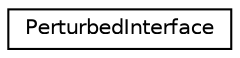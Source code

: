 digraph "Graphical Class Hierarchy"
{
  edge [fontname="Helvetica",fontsize="10",labelfontname="Helvetica",labelfontsize="10"];
  node [fontname="Helvetica",fontsize="10",shape=record];
  rankdir="LR";
  Node1 [label="PerturbedInterface",height=0.2,width=0.4,color="black", fillcolor="white", style="filled",URL="$classPerturbedInterface.html",tooltip="Initialize a perturbed interface using Fourier Modes. "];
}
